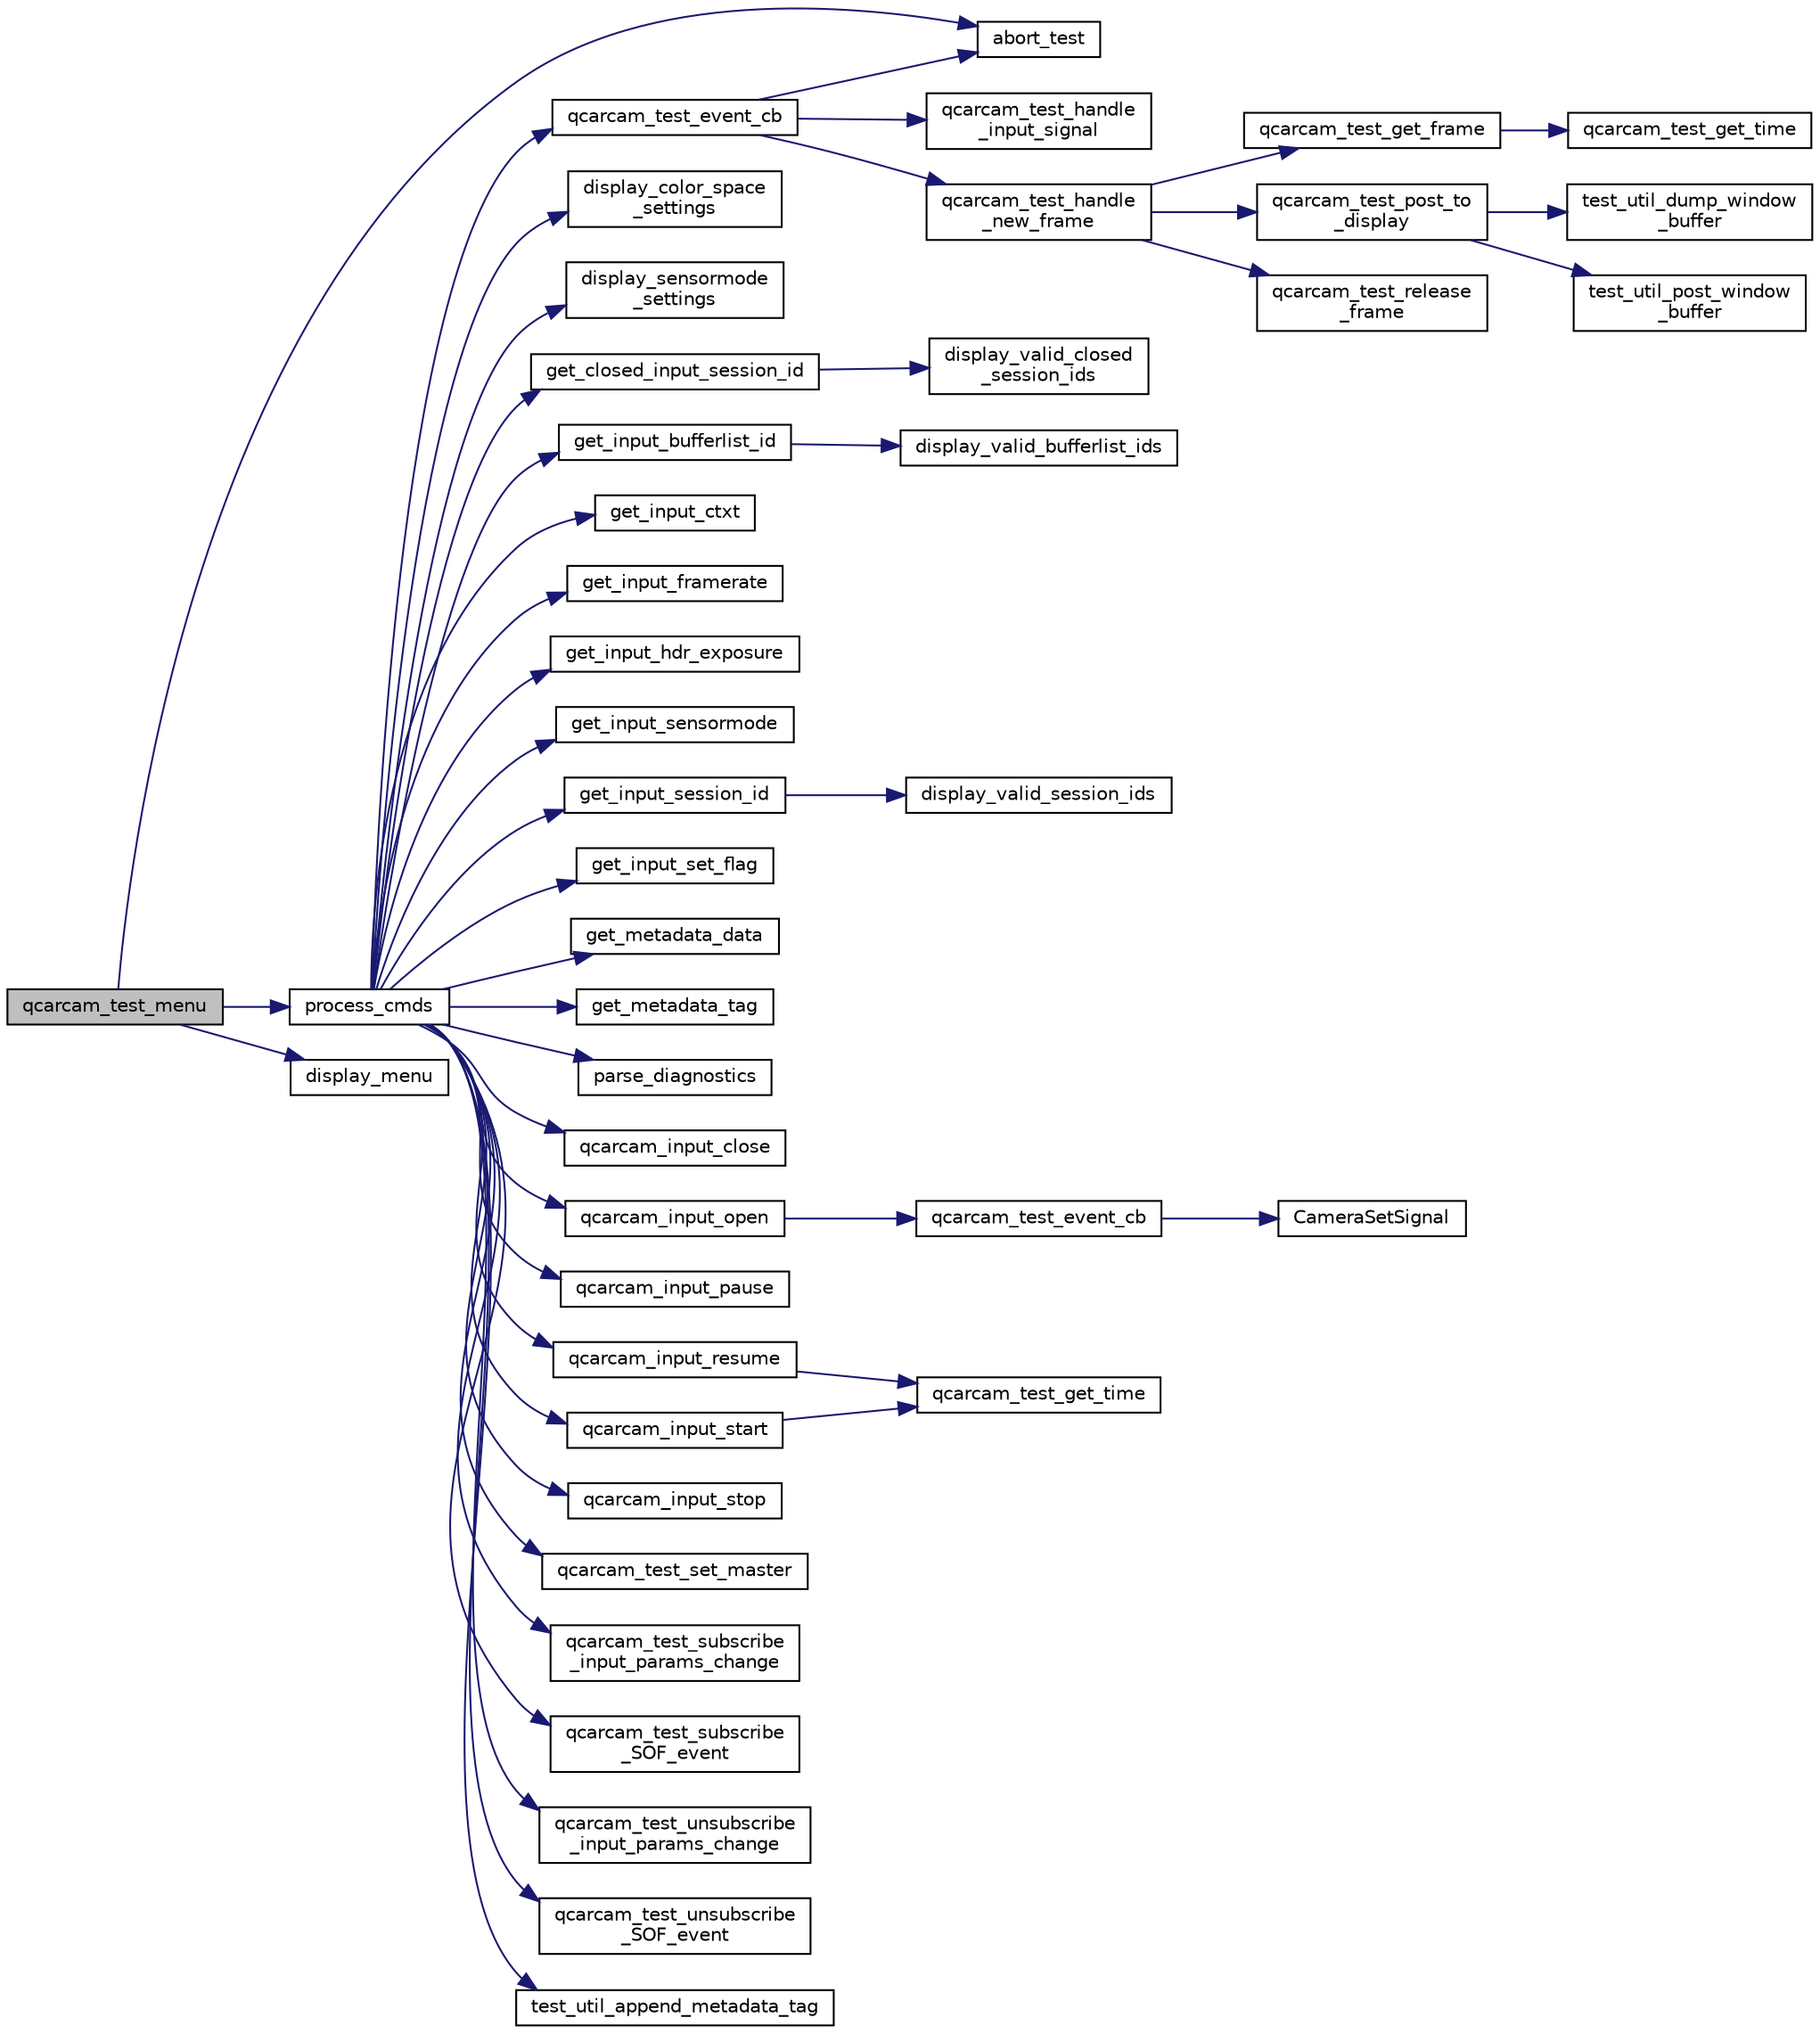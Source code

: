 digraph "qcarcam_test_menu"
{
 // LATEX_PDF_SIZE
  edge [fontname="Helvetica",fontsize="10",labelfontname="Helvetica",labelfontsize="10"];
  node [fontname="Helvetica",fontsize="10",shape=record];
  rankdir="LR";
  Node1 [label="qcarcam_test_menu",height=0.2,width=0.4,color="black", fillcolor="grey75", style="filled", fontcolor="black",tooltip=" "];
  Node1 -> Node2 [color="midnightblue",fontsize="10",style="solid"];
  Node2 [label="abort_test",height=0.2,width=0.4,color="black", fillcolor="white", style="filled",URL="$qcarcam__rvc_8cpp.html#abb659ea4fcdda24ef85ed84745407cfc",tooltip=" "];
  Node1 -> Node3 [color="midnightblue",fontsize="10",style="solid"];
  Node3 [label="display_menu",height=0.2,width=0.4,color="black", fillcolor="white", style="filled",URL="$qcarcam__test__menu_8cpp.html#a65c493e4917b50c983f9efee5b278f1c",tooltip=" "];
  Node1 -> Node4 [color="midnightblue",fontsize="10",style="solid"];
  Node4 [label="process_cmds",height=0.2,width=0.4,color="black", fillcolor="white", style="filled",URL="$qcarcam__test__menu_8cpp.html#ac8ea3de86b3a9882081ac5c744c4991d",tooltip=" "];
  Node4 -> Node5 [color="midnightblue",fontsize="10",style="solid"];
  Node5 [label="display_color_space\l_settings",height=0.2,width=0.4,color="black", fillcolor="white", style="filled",URL="$qcarcam__test__menu_8cpp.html#a60cb508df00fafdfc791c6dc9eb8a945",tooltip=" "];
  Node4 -> Node6 [color="midnightblue",fontsize="10",style="solid"];
  Node6 [label="display_sensormode\l_settings",height=0.2,width=0.4,color="black", fillcolor="white", style="filled",URL="$qcarcam__test__menu_8cpp.html#ae2fc613c7ca7af17e271a6829a70957b",tooltip=" "];
  Node4 -> Node7 [color="midnightblue",fontsize="10",style="solid"];
  Node7 [label="get_closed_input_session_id",height=0.2,width=0.4,color="black", fillcolor="white", style="filled",URL="$qcarcam__test__menu_8cpp.html#ad42b00ee7ecfb328fac81814e4c295ff",tooltip=" "];
  Node7 -> Node8 [color="midnightblue",fontsize="10",style="solid"];
  Node8 [label="display_valid_closed\l_session_ids",height=0.2,width=0.4,color="black", fillcolor="white", style="filled",URL="$qcarcam__test__menu_8cpp.html#aaa9897b45f9e549958e87ac7bc3945b8",tooltip=" "];
  Node4 -> Node9 [color="midnightblue",fontsize="10",style="solid"];
  Node9 [label="get_input_bufferlist_id",height=0.2,width=0.4,color="black", fillcolor="white", style="filled",URL="$qcarcam__test__menu_8cpp.html#a7d987a813a5657d7b0f6718f887743ba",tooltip=" "];
  Node9 -> Node10 [color="midnightblue",fontsize="10",style="solid"];
  Node10 [label="display_valid_bufferlist_ids",height=0.2,width=0.4,color="black", fillcolor="white", style="filled",URL="$qcarcam__test__menu_8cpp.html#af5d57f6ea55f3ee312e0608f655e47c9",tooltip=" "];
  Node4 -> Node11 [color="midnightblue",fontsize="10",style="solid"];
  Node11 [label="get_input_ctxt",height=0.2,width=0.4,color="black", fillcolor="white", style="filled",URL="$qcarcam__test__menu_8cpp.html#a0c5b5176dd85ec189dc8fad5417b8f26",tooltip=" "];
  Node4 -> Node12 [color="midnightblue",fontsize="10",style="solid"];
  Node12 [label="get_input_framerate",height=0.2,width=0.4,color="black", fillcolor="white", style="filled",URL="$qcarcam__test__menu_8cpp.html#ab9ea2f8504ccea663b635d763b437bda",tooltip=" "];
  Node4 -> Node13 [color="midnightblue",fontsize="10",style="solid"];
  Node13 [label="get_input_hdr_exposure",height=0.2,width=0.4,color="black", fillcolor="white", style="filled",URL="$qcarcam__test__menu_8cpp.html#a9b1803f05996920059ed78b03cc7be6d",tooltip=" "];
  Node4 -> Node14 [color="midnightblue",fontsize="10",style="solid"];
  Node14 [label="get_input_sensormode",height=0.2,width=0.4,color="black", fillcolor="white", style="filled",URL="$qcarcam__test__menu_8cpp.html#af05a4a74fc485b79b4e6fdab9128b166",tooltip=" "];
  Node4 -> Node15 [color="midnightblue",fontsize="10",style="solid"];
  Node15 [label="get_input_session_id",height=0.2,width=0.4,color="black", fillcolor="white", style="filled",URL="$qcarcam__test__menu_8cpp.html#abd31b667623c554e12d1bc0b993353f9",tooltip=" "];
  Node15 -> Node16 [color="midnightblue",fontsize="10",style="solid"];
  Node16 [label="display_valid_session_ids",height=0.2,width=0.4,color="black", fillcolor="white", style="filled",URL="$qcarcam__test__menu_8cpp.html#a8354698a26421dca0b4e77d38059d7c6",tooltip=" "];
  Node4 -> Node17 [color="midnightblue",fontsize="10",style="solid"];
  Node17 [label="get_input_set_flag",height=0.2,width=0.4,color="black", fillcolor="white", style="filled",URL="$qcarcam__test__menu_8cpp.html#ab8f98cb77b31c3f36c4f22cf694aeaea",tooltip=" "];
  Node4 -> Node18 [color="midnightblue",fontsize="10",style="solid"];
  Node18 [label="get_metadata_data",height=0.2,width=0.4,color="black", fillcolor="white", style="filled",URL="$qcarcam__test__menu_8cpp.html#a87dd9167318b18c2205ffec6b447ba07",tooltip=" "];
  Node4 -> Node19 [color="midnightblue",fontsize="10",style="solid"];
  Node19 [label="get_metadata_tag",height=0.2,width=0.4,color="black", fillcolor="white", style="filled",URL="$qcarcam__test__menu_8cpp.html#a5779cb92e3d232f3cf3b502872a24449",tooltip=" "];
  Node4 -> Node20 [color="midnightblue",fontsize="10",style="solid"];
  Node20 [label="parse_diagnostics",height=0.2,width=0.4,color="black", fillcolor="white", style="filled",URL="$qcarcam__test__menu_8cpp.html#a0ededb5a649ab952fbc1ab085f8db0f0",tooltip=" "];
  Node4 -> Node21 [color="midnightblue",fontsize="10",style="solid"];
  Node21 [label="qcarcam_input_close",height=0.2,width=0.4,color="black", fillcolor="white", style="filled",URL="$qcarcam__test_8cpp.html#a08b23af4883ee1ac540f406eddbe9f8a",tooltip=" "];
  Node4 -> Node22 [color="midnightblue",fontsize="10",style="solid"];
  Node22 [label="qcarcam_input_open",height=0.2,width=0.4,color="black", fillcolor="white", style="filled",URL="$qcarcam__test_8cpp.html#a65227182bf5eedafcb7472ab75ff9001",tooltip=" "];
  Node22 -> Node23 [color="midnightblue",fontsize="10",style="solid"];
  Node23 [label="qcarcam_test_event_cb",height=0.2,width=0.4,color="black", fillcolor="white", style="filled",URL="$qcarcam__test_8cpp.html#a7f4d5cb3936ed2c24cd92bd0e1964242",tooltip=" "];
  Node23 -> Node24 [color="midnightblue",fontsize="10",style="solid"];
  Node24 [label="CameraSetSignal",height=0.2,width=0.4,color="black", fillcolor="white", style="filled",URL="$qcarcam__test_8cpp.html#a49a5e086861eaacb4069a03c4ea8c731",tooltip=" "];
  Node4 -> Node25 [color="midnightblue",fontsize="10",style="solid"];
  Node25 [label="qcarcam_input_pause",height=0.2,width=0.4,color="black", fillcolor="white", style="filled",URL="$qcarcam__test_8cpp.html#a6f81953cb32cca41fd71de50ba8bcb69",tooltip=" "];
  Node4 -> Node26 [color="midnightblue",fontsize="10",style="solid"];
  Node26 [label="qcarcam_input_resume",height=0.2,width=0.4,color="black", fillcolor="white", style="filled",URL="$qcarcam__test_8cpp.html#a771495f4ddec4db0f276b9f766b70802",tooltip=" "];
  Node26 -> Node27 [color="midnightblue",fontsize="10",style="solid"];
  Node27 [label="qcarcam_test_get_time",height=0.2,width=0.4,color="black", fillcolor="white", style="filled",URL="$qcarcam__test_8cpp.html#a8797fba9a1603854ac68a21d6824169a",tooltip=" "];
  Node4 -> Node28 [color="midnightblue",fontsize="10",style="solid"];
  Node28 [label="qcarcam_input_start",height=0.2,width=0.4,color="black", fillcolor="white", style="filled",URL="$qcarcam__test_8cpp.html#a618ce40fb6f604b475d7bfc027f76db1",tooltip=" "];
  Node28 -> Node27 [color="midnightblue",fontsize="10",style="solid"];
  Node4 -> Node29 [color="midnightblue",fontsize="10",style="solid"];
  Node29 [label="qcarcam_input_stop",height=0.2,width=0.4,color="black", fillcolor="white", style="filled",URL="$qcarcam__test_8cpp.html#afbd790e052c2ac6e127950ace2074189",tooltip=" "];
  Node4 -> Node30 [color="midnightblue",fontsize="10",style="solid"];
  Node30 [label="qcarcam_test_event_cb",height=0.2,width=0.4,color="black", fillcolor="white", style="filled",URL="$qcarcam__rvc_8cpp.html#a112471bf458b66abe0dd76c217754482",tooltip=" "];
  Node30 -> Node2 [color="midnightblue",fontsize="10",style="solid"];
  Node30 -> Node31 [color="midnightblue",fontsize="10",style="solid"];
  Node31 [label="qcarcam_test_handle\l_input_signal",height=0.2,width=0.4,color="black", fillcolor="white", style="filled",URL="$qcarcam__rvc_8cpp.html#af672706e12362c441374d68146e82dff",tooltip=" "];
  Node30 -> Node32 [color="midnightblue",fontsize="10",style="solid"];
  Node32 [label="qcarcam_test_handle\l_new_frame",height=0.2,width=0.4,color="black", fillcolor="white", style="filled",URL="$qcarcam__rvc_8cpp.html#aec784c5d12a56f33367470f1bce01bdd",tooltip=" "];
  Node32 -> Node33 [color="midnightblue",fontsize="10",style="solid"];
  Node33 [label="qcarcam_test_get_frame",height=0.2,width=0.4,color="black", fillcolor="white", style="filled",URL="$qcarcam__rvc_8cpp.html#a1f25d391f014163f12a83cf53990f3ad",tooltip=" "];
  Node33 -> Node34 [color="midnightblue",fontsize="10",style="solid"];
  Node34 [label="qcarcam_test_get_time",height=0.2,width=0.4,color="black", fillcolor="white", style="filled",URL="$qcarcam__rvc_8cpp.html#a49eba9a5794cb489599faae181f4fc6c",tooltip=" "];
  Node32 -> Node35 [color="midnightblue",fontsize="10",style="solid"];
  Node35 [label="qcarcam_test_post_to\l_display",height=0.2,width=0.4,color="black", fillcolor="white", style="filled",URL="$qcarcam__rvc_8cpp.html#a890e54ec2c2b5966688b903e60463af8",tooltip=" "];
  Node35 -> Node36 [color="midnightblue",fontsize="10",style="solid"];
  Node36 [label="test_util_dump_window\l_buffer",height=0.2,width=0.4,color="black", fillcolor="white", style="filled",URL="$test__util_8h.html#adcaaa3e1cf469ccc80284c0b7cc88372",tooltip="Dump frame to a file."];
  Node35 -> Node37 [color="midnightblue",fontsize="10",style="solid"];
  Node37 [label="test_util_post_window\l_buffer",height=0.2,width=0.4,color="black", fillcolor="white", style="filled",URL="$test__util_8h.html#a191c23327dba8ce55420c876825137a6",tooltip="Send frame to display."];
  Node32 -> Node38 [color="midnightblue",fontsize="10",style="solid"];
  Node38 [label="qcarcam_test_release\l_frame",height=0.2,width=0.4,color="black", fillcolor="white", style="filled",URL="$qcarcam__rvc_8cpp.html#a0cef3c8b0ec3193eb777f02a792b3d37",tooltip=" "];
  Node4 -> Node39 [color="midnightblue",fontsize="10",style="solid"];
  Node39 [label="qcarcam_test_set_master",height=0.2,width=0.4,color="black", fillcolor="white", style="filled",URL="$qcarcam__test__menu_8cpp.html#ad1300adf7f5bf496591091de6c24d965",tooltip=" "];
  Node4 -> Node40 [color="midnightblue",fontsize="10",style="solid"];
  Node40 [label="qcarcam_test_subscribe\l_input_params_change",height=0.2,width=0.4,color="black", fillcolor="white", style="filled",URL="$qcarcam__test__menu_8cpp.html#af2803d95661f8f6df600a0d2f42c3ff6",tooltip=" "];
  Node4 -> Node41 [color="midnightblue",fontsize="10",style="solid"];
  Node41 [label="qcarcam_test_subscribe\l_SOF_event",height=0.2,width=0.4,color="black", fillcolor="white", style="filled",URL="$qcarcam__test__menu_8cpp.html#a4a1a921131b3981e5196c531d30876db",tooltip=" "];
  Node4 -> Node42 [color="midnightblue",fontsize="10",style="solid"];
  Node42 [label="qcarcam_test_unsubscribe\l_input_params_change",height=0.2,width=0.4,color="black", fillcolor="white", style="filled",URL="$qcarcam__test__menu_8cpp.html#ab54417f6a22f7f6634bdb6ce31c544b2",tooltip=" "];
  Node4 -> Node43 [color="midnightblue",fontsize="10",style="solid"];
  Node43 [label="qcarcam_test_unsubscribe\l_SOF_event",height=0.2,width=0.4,color="black", fillcolor="white", style="filled",URL="$qcarcam__test__menu_8cpp.html#affe4880f6957df14e10fc4a9d6f62bad",tooltip=" "];
  Node4 -> Node44 [color="midnightblue",fontsize="10",style="solid"];
  Node44 [label="test_util_append_metadata_tag",height=0.2,width=0.4,color="black", fillcolor="white", style="filled",URL="$test__util_8h.html#adc54f297e50d2141df5ca2cdf46c31be",tooltip="Append metadata entry to all buffers."];
}
